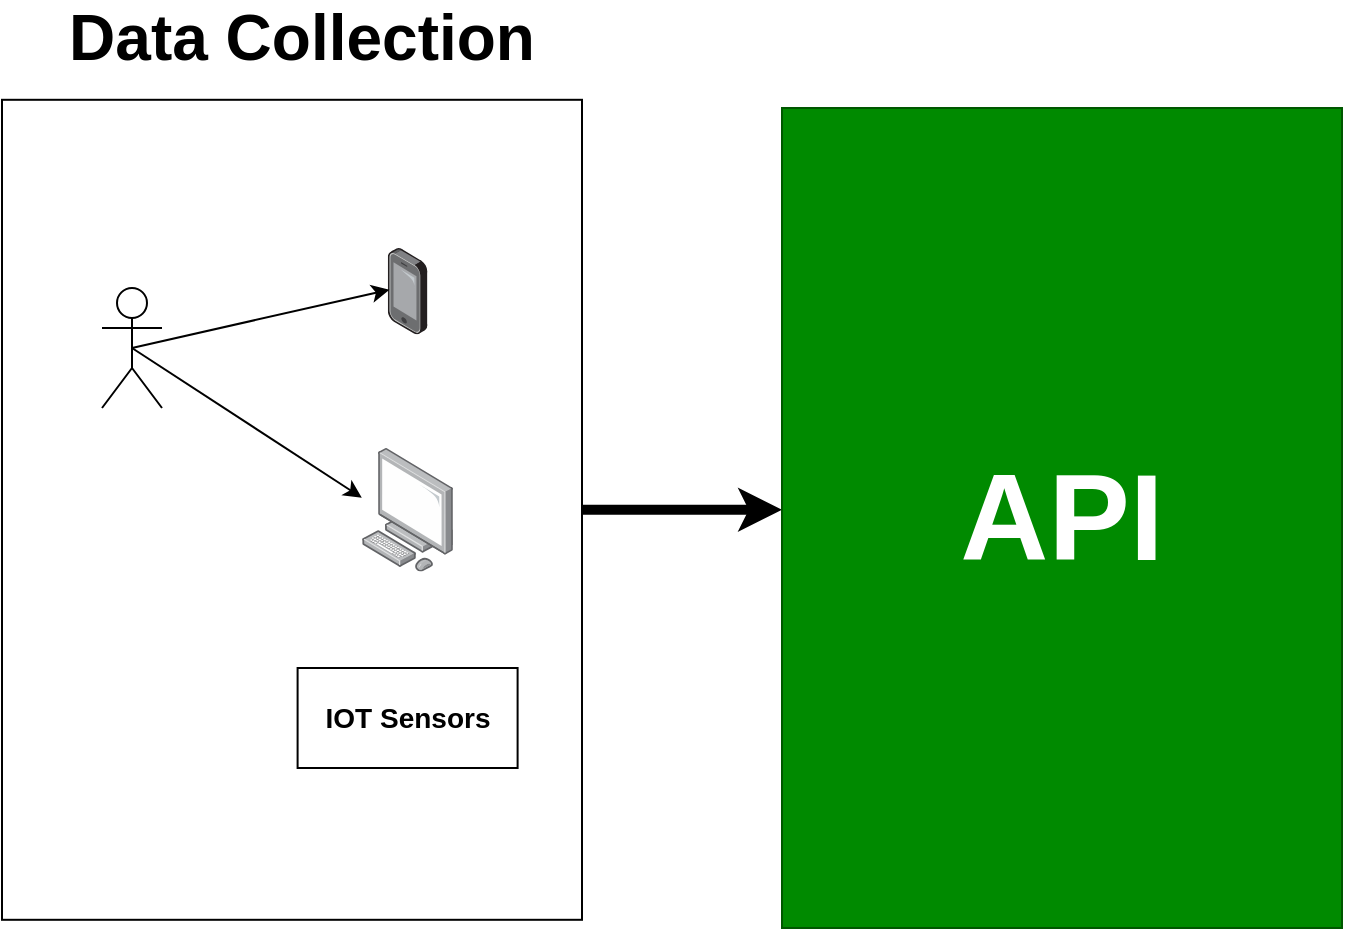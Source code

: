 <mxfile version="22.1.2" type="device">
  <diagram name="Page-1" id="4TFYPR2I8W9sSi1XGG0L">
    <mxGraphModel dx="2001" dy="673" grid="1" gridSize="10" guides="1" tooltips="1" connect="1" arrows="1" fold="1" page="1" pageScale="1" pageWidth="850" pageHeight="1100" math="0" shadow="0">
      <root>
        <mxCell id="0" />
        <mxCell id="1" parent="0" />
        <mxCell id="Hnm2vygkQUJbO4HlrtlP-2" value="" style="image;points=[];aspect=fixed;html=1;align=center;shadow=0;dashed=0;image=img/lib/allied_telesis/computer_and_terminals/Personal_Computer.svg;" parent="1" vertex="1">
          <mxGeometry x="160" y="270" width="45.6" height="61.8" as="geometry" />
        </mxCell>
        <mxCell id="Hnm2vygkQUJbO4HlrtlP-3" value="" style="image;points=[];aspect=fixed;html=1;align=center;shadow=0;dashed=0;image=img/lib/allied_telesis/computer_and_terminals/Smartphone.svg;" parent="1" vertex="1">
          <mxGeometry x="172.9" y="170" width="19.8" height="43.2" as="geometry" />
        </mxCell>
        <mxCell id="Hnm2vygkQUJbO4HlrtlP-4" value="&lt;font style=&quot;font-size: 14px;&quot;&gt;&lt;b&gt;IOT Sensors&lt;/b&gt;&lt;/font&gt;" style="html=1;whiteSpace=wrap;labelBorderColor=none;" parent="1" vertex="1">
          <mxGeometry x="127.8" y="380" width="110" height="50" as="geometry" />
        </mxCell>
        <mxCell id="Hnm2vygkQUJbO4HlrtlP-5" value="" style="shape=umlActor;verticalLabelPosition=bottom;verticalAlign=top;html=1;" parent="1" vertex="1">
          <mxGeometry x="30" y="190" width="30" height="60" as="geometry" />
        </mxCell>
        <mxCell id="Hnm2vygkQUJbO4HlrtlP-8" value="" style="endArrow=classic;html=1;rounded=0;exitX=0.5;exitY=0.5;exitDx=0;exitDy=0;exitPerimeter=0;entryX=0.042;entryY=0.482;entryDx=0;entryDy=0;entryPerimeter=0;" parent="1" source="Hnm2vygkQUJbO4HlrtlP-5" target="Hnm2vygkQUJbO4HlrtlP-3" edge="1">
          <mxGeometry width="50" height="50" relative="1" as="geometry">
            <mxPoint x="240" y="390" as="sourcePoint" />
            <mxPoint x="290" y="340" as="targetPoint" />
          </mxGeometry>
        </mxCell>
        <mxCell id="Hnm2vygkQUJbO4HlrtlP-9" value="" style="endArrow=classic;html=1;rounded=0;exitX=0.5;exitY=0.5;exitDx=0;exitDy=0;exitPerimeter=0;entryX=-0.002;entryY=0.402;entryDx=0;entryDy=0;entryPerimeter=0;" parent="1" source="Hnm2vygkQUJbO4HlrtlP-5" target="Hnm2vygkQUJbO4HlrtlP-2" edge="1">
          <mxGeometry width="50" height="50" relative="1" as="geometry">
            <mxPoint x="55" y="230" as="sourcePoint" />
            <mxPoint x="184" y="201" as="targetPoint" />
          </mxGeometry>
        </mxCell>
        <mxCell id="WKRPnfjwLZEGeS_d7yNW-2" style="edgeStyle=orthogonalEdgeStyle;rounded=0;orthogonalLoop=1;jettySize=auto;html=1;exitX=1;exitY=0.5;exitDx=0;exitDy=0;entryX=0;entryY=0.49;entryDx=0;entryDy=0;entryPerimeter=0;strokeWidth=5;" parent="1" source="Hnm2vygkQUJbO4HlrtlP-10" target="WKRPnfjwLZEGeS_d7yNW-1" edge="1">
          <mxGeometry relative="1" as="geometry">
            <mxPoint x="360" y="301.143" as="targetPoint" />
          </mxGeometry>
        </mxCell>
        <mxCell id="Hnm2vygkQUJbO4HlrtlP-10" value="" style="rounded=0;whiteSpace=wrap;html=1;fillColor=none;" parent="1" vertex="1">
          <mxGeometry x="-20" y="95.9" width="290" height="410" as="geometry" />
        </mxCell>
        <mxCell id="Hnm2vygkQUJbO4HlrtlP-11" value="Data Collection" style="text;html=1;strokeColor=none;fillColor=none;align=center;verticalAlign=middle;whiteSpace=wrap;rounded=0;fontSize=32;fontStyle=1" parent="1" vertex="1">
          <mxGeometry x="-10" y="50" width="280" height="30" as="geometry" />
        </mxCell>
        <mxCell id="WKRPnfjwLZEGeS_d7yNW-1" value="&lt;b&gt;&lt;font style=&quot;font-size: 61px;&quot;&gt;API&lt;/font&gt;&lt;/b&gt;" style="rounded=0;whiteSpace=wrap;html=1;fillColor=#008a00;fontColor=#ffffff;strokeColor=#005700;" parent="1" vertex="1">
          <mxGeometry x="370" y="100" width="280" height="410" as="geometry" />
        </mxCell>
      </root>
    </mxGraphModel>
  </diagram>
</mxfile>
